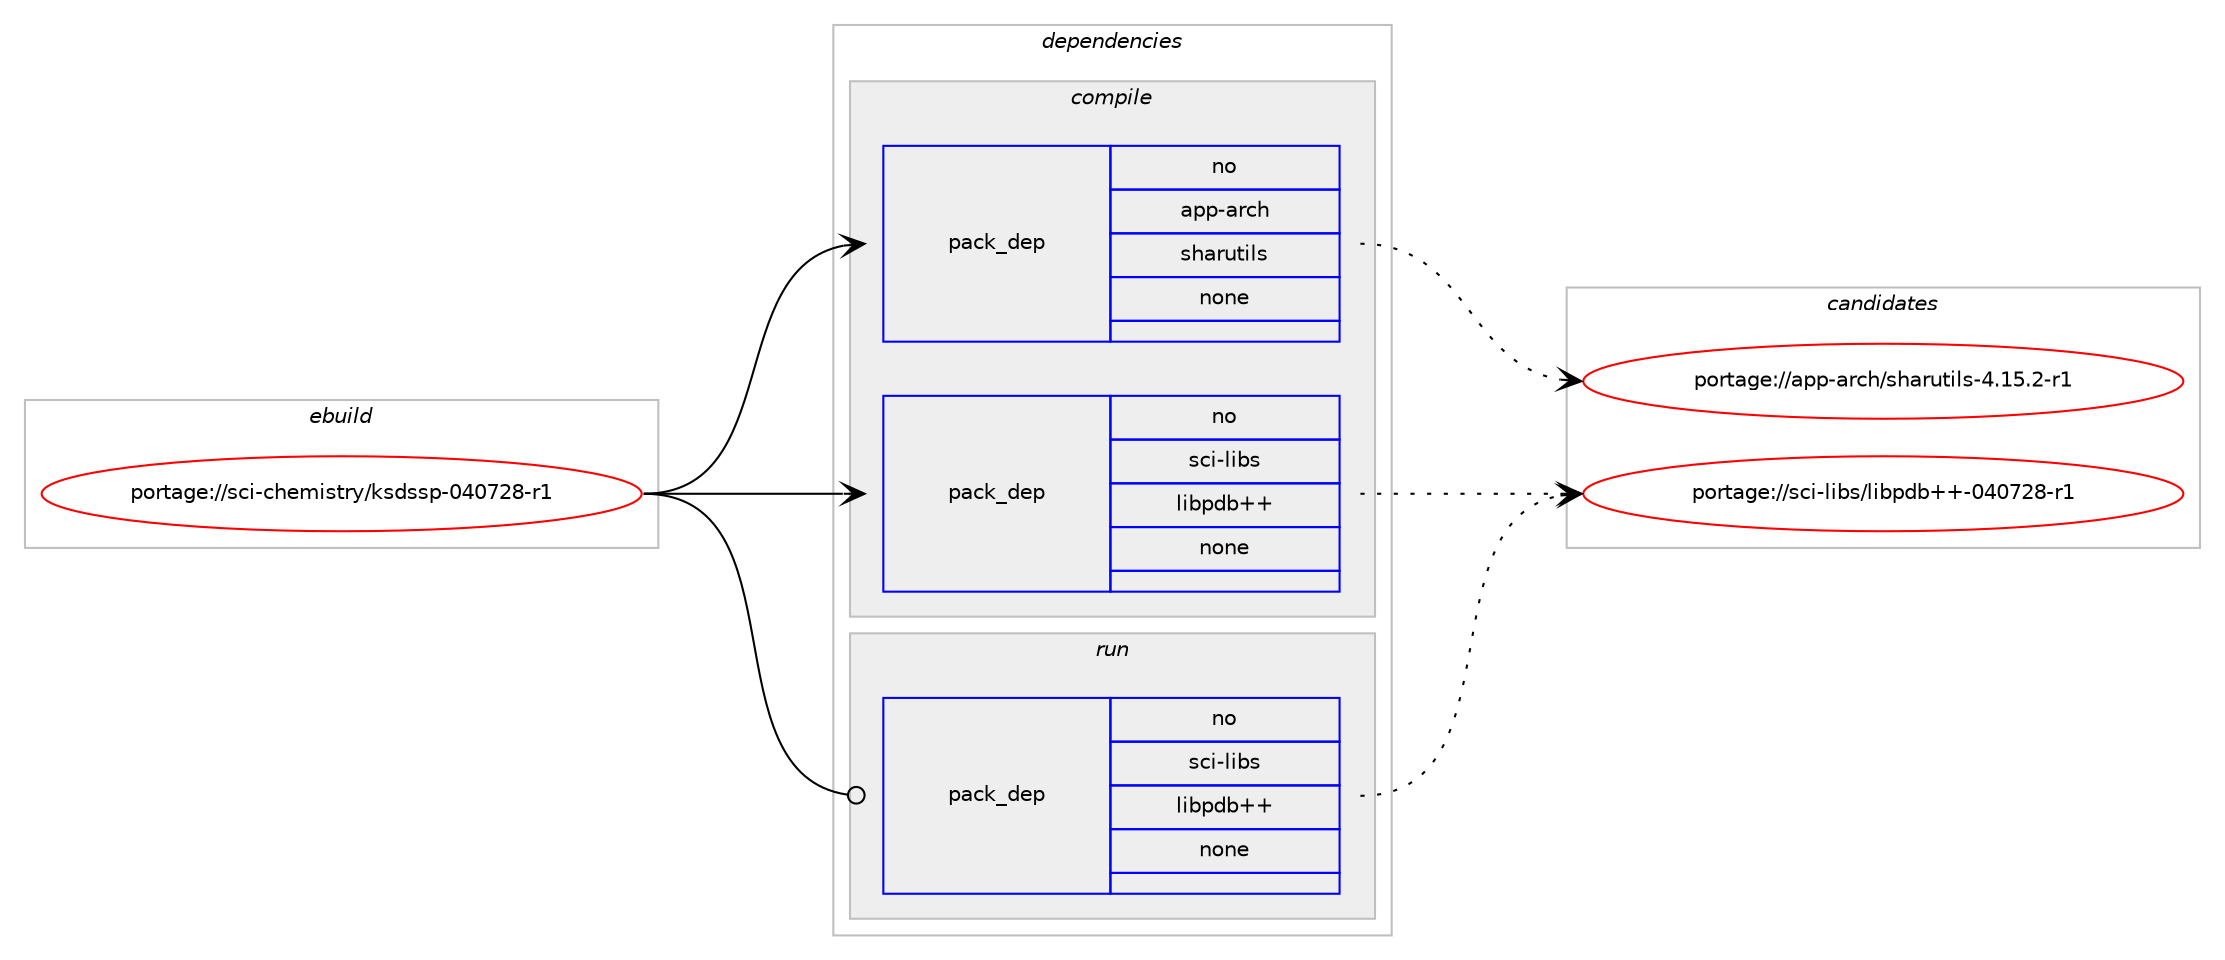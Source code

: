 digraph prolog {

# *************
# Graph options
# *************

newrank=true;
concentrate=true;
compound=true;
graph [rankdir=LR,fontname=Helvetica,fontsize=10,ranksep=1.5];#, ranksep=2.5, nodesep=0.2];
edge  [arrowhead=vee];
node  [fontname=Helvetica,fontsize=10];

# **********
# The ebuild
# **********

subgraph cluster_leftcol {
color=gray;
rank=same;
label=<<i>ebuild</i>>;
id [label="portage://sci-chemistry/ksdssp-040728-r1", color=red, width=4, href="../sci-chemistry/ksdssp-040728-r1.svg"];
}

# ****************
# The dependencies
# ****************

subgraph cluster_midcol {
color=gray;
label=<<i>dependencies</i>>;
subgraph cluster_compile {
fillcolor="#eeeeee";
style=filled;
label=<<i>compile</i>>;
subgraph pack34931 {
dependency43696 [label=<<TABLE BORDER="0" CELLBORDER="1" CELLSPACING="0" CELLPADDING="4" WIDTH="220"><TR><TD ROWSPAN="6" CELLPADDING="30">pack_dep</TD></TR><TR><TD WIDTH="110">no</TD></TR><TR><TD>app-arch</TD></TR><TR><TD>sharutils</TD></TR><TR><TD>none</TD></TR><TR><TD></TD></TR></TABLE>>, shape=none, color=blue];
}
id:e -> dependency43696:w [weight=20,style="solid",arrowhead="vee"];
subgraph pack34932 {
dependency43697 [label=<<TABLE BORDER="0" CELLBORDER="1" CELLSPACING="0" CELLPADDING="4" WIDTH="220"><TR><TD ROWSPAN="6" CELLPADDING="30">pack_dep</TD></TR><TR><TD WIDTH="110">no</TD></TR><TR><TD>sci-libs</TD></TR><TR><TD>libpdb++</TD></TR><TR><TD>none</TD></TR><TR><TD></TD></TR></TABLE>>, shape=none, color=blue];
}
id:e -> dependency43697:w [weight=20,style="solid",arrowhead="vee"];
}
subgraph cluster_compileandrun {
fillcolor="#eeeeee";
style=filled;
label=<<i>compile and run</i>>;
}
subgraph cluster_run {
fillcolor="#eeeeee";
style=filled;
label=<<i>run</i>>;
subgraph pack34933 {
dependency43698 [label=<<TABLE BORDER="0" CELLBORDER="1" CELLSPACING="0" CELLPADDING="4" WIDTH="220"><TR><TD ROWSPAN="6" CELLPADDING="30">pack_dep</TD></TR><TR><TD WIDTH="110">no</TD></TR><TR><TD>sci-libs</TD></TR><TR><TD>libpdb++</TD></TR><TR><TD>none</TD></TR><TR><TD></TD></TR></TABLE>>, shape=none, color=blue];
}
id:e -> dependency43698:w [weight=20,style="solid",arrowhead="odot"];
}
}

# **************
# The candidates
# **************

subgraph cluster_choices {
rank=same;
color=gray;
label=<<i>candidates</i>>;

subgraph choice34931 {
color=black;
nodesep=1;
choice971121124597114991044711510497114117116105108115455246495346504511449 [label="portage://app-arch/sharutils-4.15.2-r1", color=red, width=4,href="../app-arch/sharutils-4.15.2-r1.svg"];
dependency43696:e -> choice971121124597114991044711510497114117116105108115455246495346504511449:w [style=dotted,weight="100"];
}
subgraph choice34932 {
color=black;
nodesep=1;
choice1159910545108105981154710810598112100984343454852485550564511449 [label="portage://sci-libs/libpdb++-040728-r1", color=red, width=4,href="../sci-libs/libpdb++-040728-r1.svg"];
dependency43697:e -> choice1159910545108105981154710810598112100984343454852485550564511449:w [style=dotted,weight="100"];
}
subgraph choice34933 {
color=black;
nodesep=1;
choice1159910545108105981154710810598112100984343454852485550564511449 [label="portage://sci-libs/libpdb++-040728-r1", color=red, width=4,href="../sci-libs/libpdb++-040728-r1.svg"];
dependency43698:e -> choice1159910545108105981154710810598112100984343454852485550564511449:w [style=dotted,weight="100"];
}
}

}
